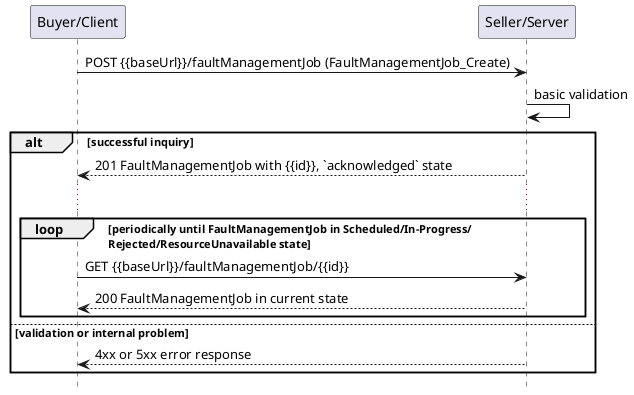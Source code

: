 @startuml useCase1Polling

hide footbox

participant "Buyer/Client" as B
participant "Seller/Server" as S


B -> S : POST {{baseUrl}}/faultManagementJob (FaultManagementJob_Create)
S -> S : basic validation

alt successful inquiry
  S --> B : 201 FaultManagementJob with {{id}}, `acknowledged` state
  
  ...

  loop periodically until FaultManagementJob in Scheduled/In-Progress/\nRejected/ResourceUnavailable state
      B -> S :   GET {{baseUrl}}/faultManagementJob/{{id}}
      return 200 FaultManagementJob in current state
  end

else validation or internal problem
  S --> B : 4xx or 5xx error response
end


@enduml